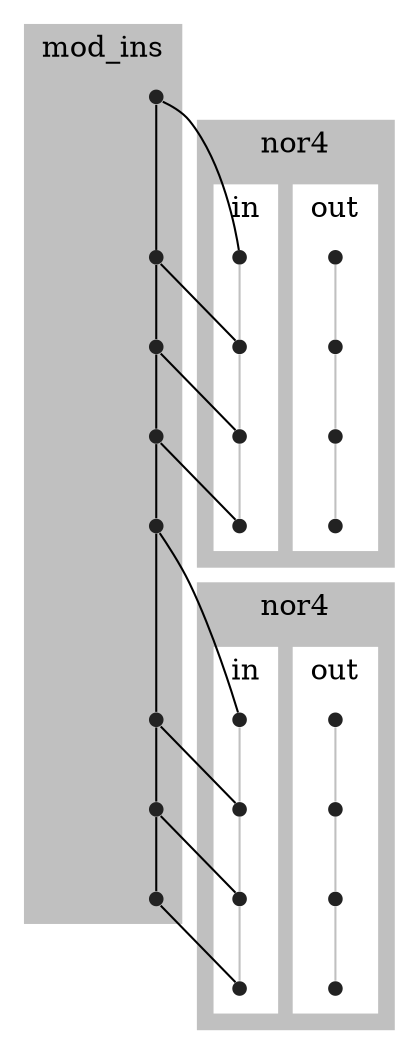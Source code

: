 graph G {
    graph [overlap=false rankdir="UD"];
    
    subgraph cluster_mod_inputs {        
        label = "mod_ins";
        style=filled;
        color=grey;
        node [shape=circle,width=.1,label="",penwidth=0,style=filled,fillcolor="#222222",fixedsize=true];
        x0 -- x1 -- x2 -- x3 -- x4 -- x5 -- x6 -- x7;
    }

    subgraph cluster_nor4_1 {
        label = "nor4";
        style=filled;
        color=grey;
        shape = "Mrecord";

        
        subgraph cluster_2 { 
            label = "out";
            style=filled;
            color=white;
            node [shape=circle,width=.1,label="",penwidth=0,style=filled,fillcolor="#222222",fixedsize=true];
            nor4_o1_a0 -- nor4_o1_a1 -- nor4_o1_a2 -- nor4_o1_a3 [color=grey];
        }
        subgraph cluster_4 { 
            label = "in";
            style=filled;
            color=white;
            node [shape=circle,width=.1,label="",penwidth=0,style=filled,fillcolor="#222222",fixedsize=true];
            nor4_i1_a0 -- nor4_i1_a1 -- nor4_i1_a2 -- nor4_i1_a3 [color=grey];
        }
    }

    subgraph cluster_nor4_2 {
        label = "nor4";
        style=filled;
        color=grey;
        
        subgraph cluster_22 { 
            label = "out";
            style=filled;
            color=white;
            node [shape=circle,width=.1,label="",penwidth=0,style=filled,fillcolor="#222222",fixedsize=true];
            nor4_o1_a00 -- nor4_o1_a11 -- nor4_o1_a22 -- nor4_o1_a33 [color=grey];
        }
        subgraph cluster_42 { 
            label = "in";
            style=filled;
            color=white;
            node [shape=circle,width=.1,label="",penwidth=0,style=filled,fillcolor="#222222",fixedsize=true];
            nor4_i1_a00 -- nor4_i1_a11 -- nor4_i1_a22 -- nor4_i1_a33 [color=grey];
        }
    }
    
    x0 -- nor4_i1_a0;
    x1 -- nor4_i1_a1;
    x2 -- nor4_i1_a2;
    x3 -- nor4_i1_a3;
    x4 -- nor4_i1_a00;
    x5 -- nor4_i1_a11;
    x6 -- nor4_i1_a22;
    x7 -- nor4_i1_a33;
    
}   
